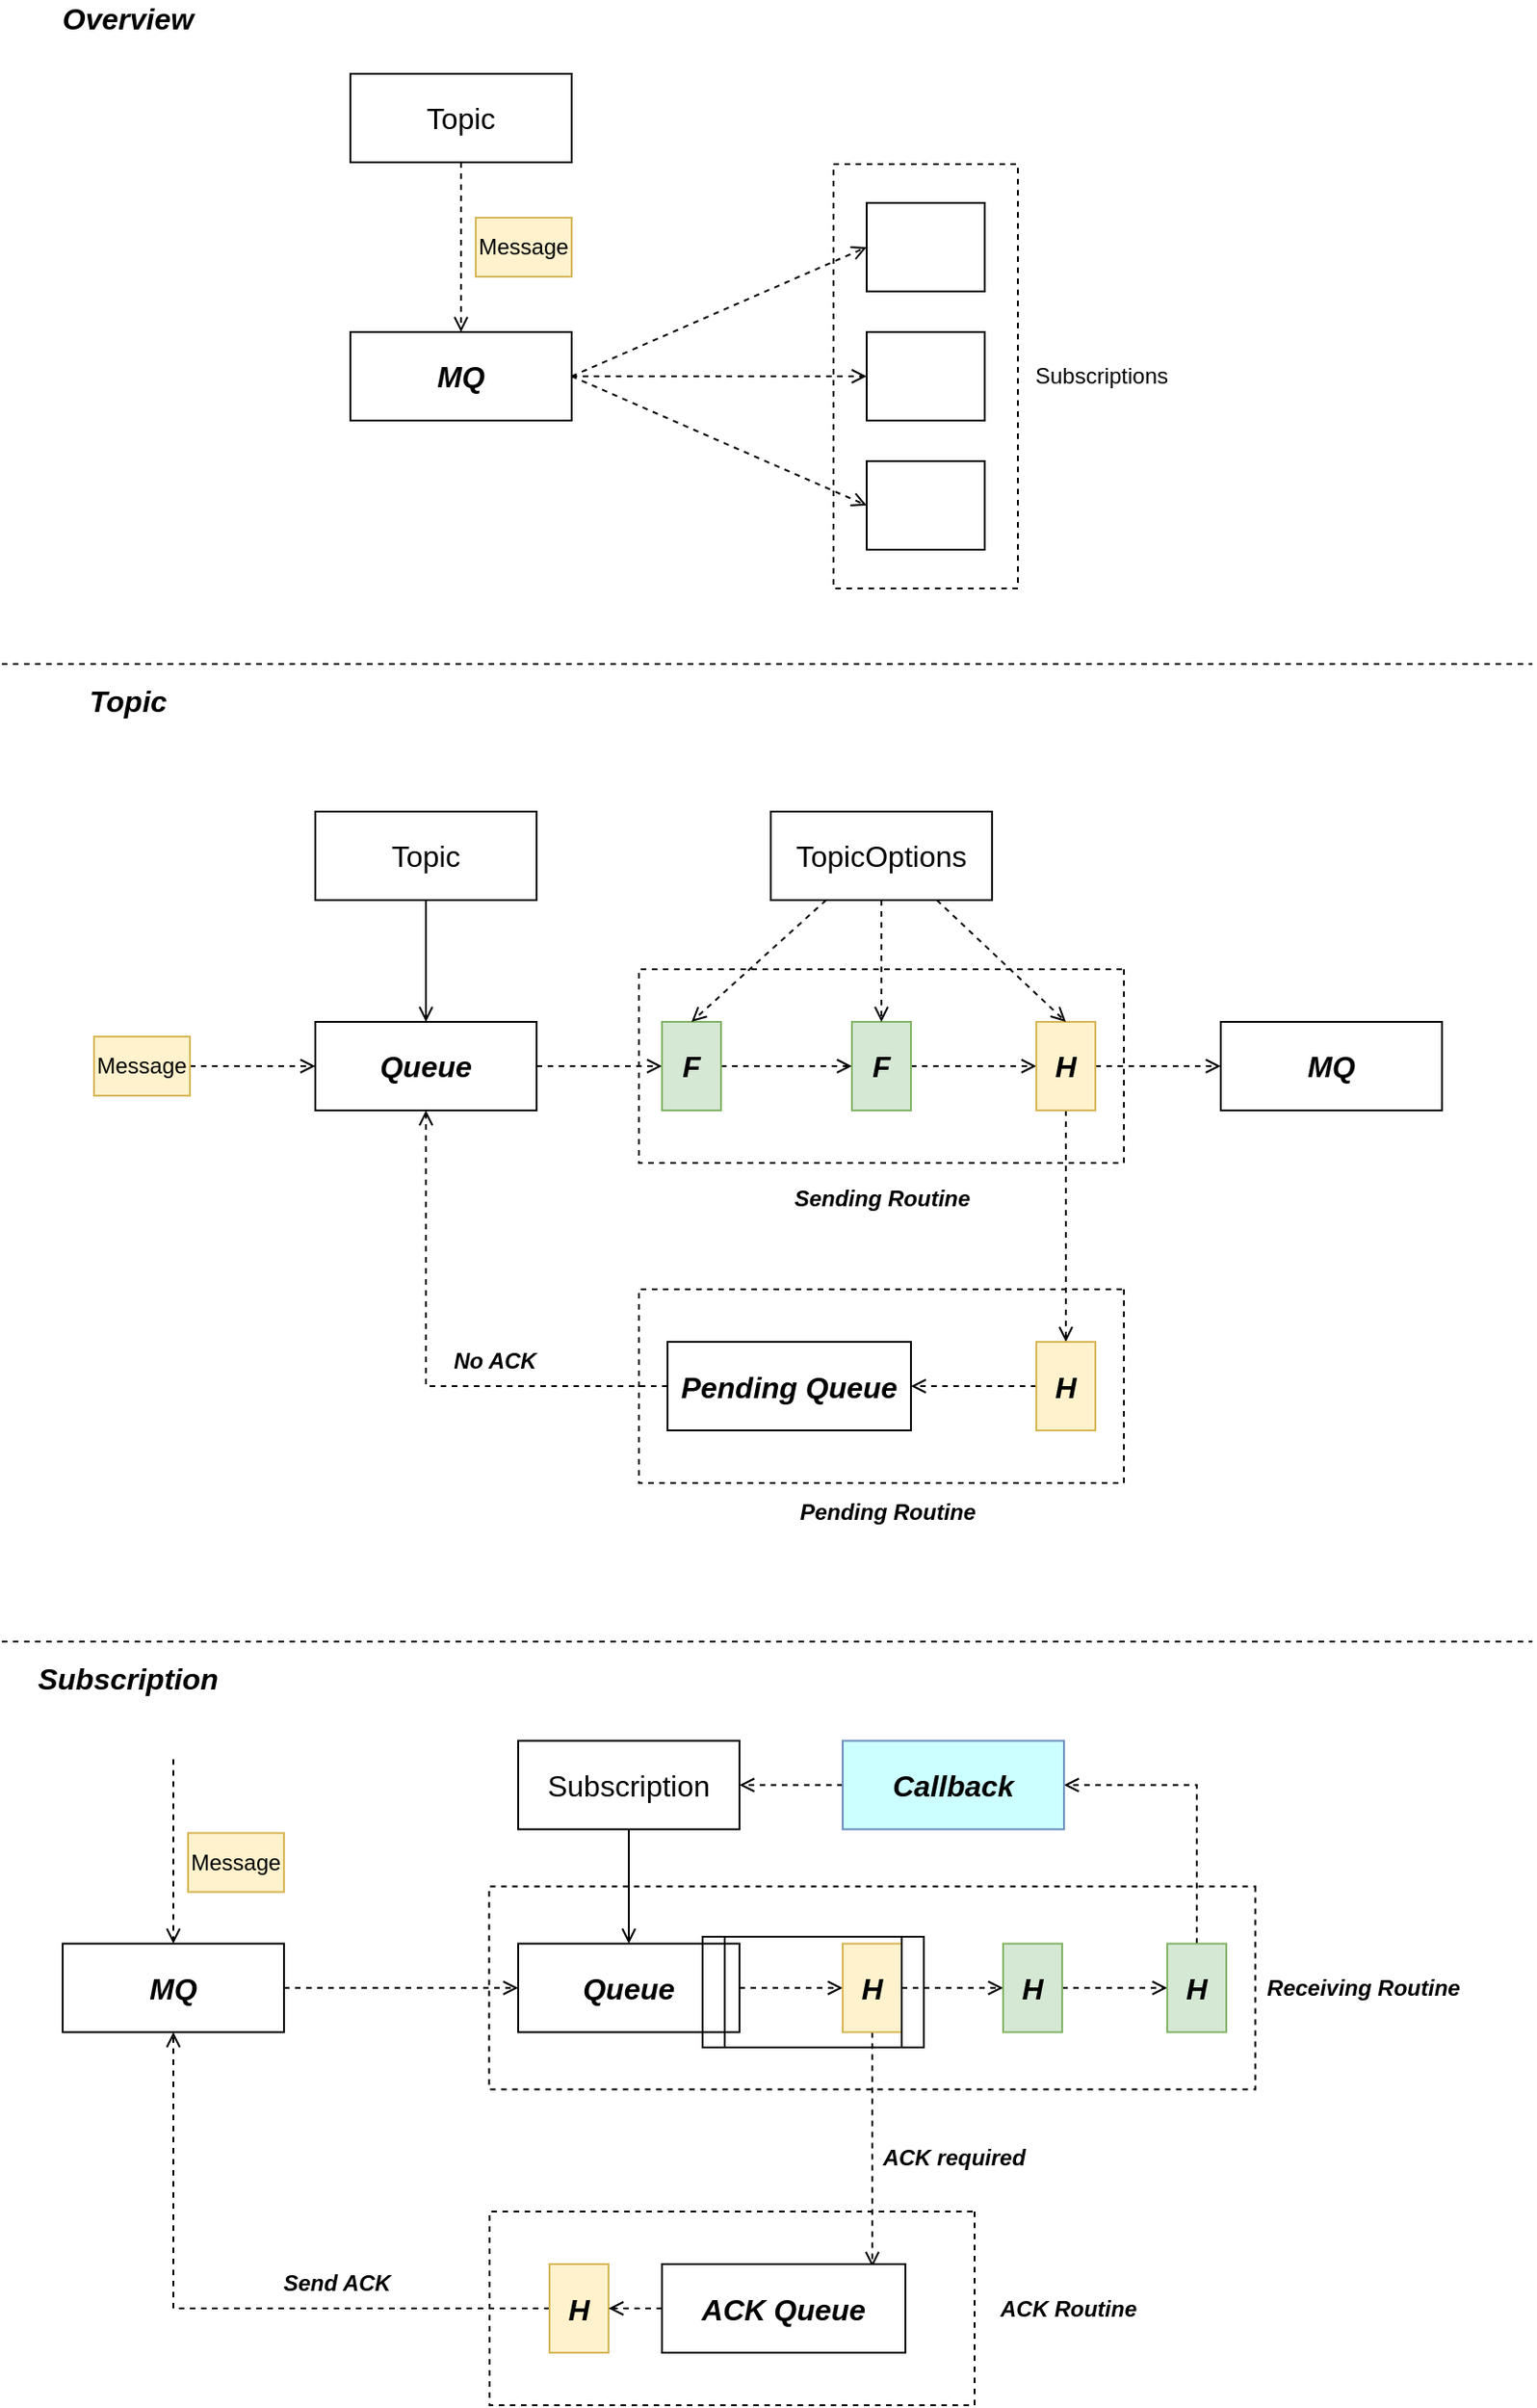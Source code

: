 <mxfile version="12.9.3" type="device" pages="3"><diagram id="vzOK5RZTDaL5Av9g6W2D" name="design"><mxGraphModel dx="946" dy="725" grid="1" gridSize="10" guides="1" tooltips="1" connect="1" arrows="1" fold="1" page="1" pageScale="1" pageWidth="850" pageHeight="1100" math="0" shadow="0"><root><mxCell id="-Jtl8dTLqgM0v_KrY7cl-0"/><mxCell id="-Jtl8dTLqgM0v_KrY7cl-1" parent="-Jtl8dTLqgM0v_KrY7cl-0"/><mxCell id="YNN_TFb6kky2laU3htBg-20" value="" style="rounded=0;whiteSpace=wrap;html=1;dashed=1;fillColor=none;fontSize=12;rotation=90;" vertex="1" parent="-Jtl8dTLqgM0v_KrY7cl-1"><mxGeometry x="434.5" y="466.5" width="105" height="263" as="geometry"/></mxCell><mxCell id="YNN_TFb6kky2laU3htBg-43" value="" style="rounded=0;whiteSpace=wrap;html=1;dashed=1;fillColor=none;fontSize=12;rotation=90;" vertex="1" parent="-Jtl8dTLqgM0v_KrY7cl-1"><mxGeometry x="427" y="890" width="110" height="415.5" as="geometry"/></mxCell><mxCell id="YNN_TFb6kky2laU3htBg-4" value="" style="rounded=0;whiteSpace=wrap;html=1;dashed=1;fillColor=none;fontSize=12;" vertex="1" parent="-Jtl8dTLqgM0v_KrY7cl-1"><mxGeometry x="461" y="109" width="100" height="230" as="geometry"/></mxCell><mxCell id="DspUapuD1HOhT5D-F-v8-2" style="edgeStyle=orthogonalEdgeStyle;rounded=0;orthogonalLoop=1;jettySize=auto;html=1;exitX=0.5;exitY=1;exitDx=0;exitDy=0;entryX=0.5;entryY=0;entryDx=0;entryDy=0;dashed=1;startArrow=none;startFill=0;endArrow=open;endFill=0;fontSize=12;" edge="1" parent="-Jtl8dTLqgM0v_KrY7cl-1" source="DspUapuD1HOhT5D-F-v8-0" target="DspUapuD1HOhT5D-F-v8-1"><mxGeometry relative="1" as="geometry"/></mxCell><mxCell id="DspUapuD1HOhT5D-F-v8-0" value="Topic" style="rounded=0;whiteSpace=wrap;html=1;fontSize=16;" vertex="1" parent="-Jtl8dTLqgM0v_KrY7cl-1"><mxGeometry x="199" y="60" width="120" height="48" as="geometry"/></mxCell><mxCell id="YNN_TFb6kky2laU3htBg-1" style="rounded=0;orthogonalLoop=1;jettySize=auto;html=1;exitX=1;exitY=0.5;exitDx=0;exitDy=0;entryX=0;entryY=0.5;entryDx=0;entryDy=0;dashed=1;startArrow=none;startFill=0;endArrow=open;endFill=0;fontSize=12;" edge="1" parent="-Jtl8dTLqgM0v_KrY7cl-1" source="DspUapuD1HOhT5D-F-v8-1" target="DspUapuD1HOhT5D-F-v8-6"><mxGeometry relative="1" as="geometry"/></mxCell><mxCell id="YNN_TFb6kky2laU3htBg-2" style="edgeStyle=none;rounded=0;orthogonalLoop=1;jettySize=auto;html=1;exitX=1;exitY=0.5;exitDx=0;exitDy=0;entryX=0;entryY=0.5;entryDx=0;entryDy=0;dashed=1;startArrow=none;startFill=0;endArrow=open;endFill=0;fontSize=12;" edge="1" parent="-Jtl8dTLqgM0v_KrY7cl-1" source="DspUapuD1HOhT5D-F-v8-1" target="DspUapuD1HOhT5D-F-v8-3"><mxGeometry relative="1" as="geometry"/></mxCell><mxCell id="YNN_TFb6kky2laU3htBg-3" style="edgeStyle=none;rounded=0;orthogonalLoop=1;jettySize=auto;html=1;exitX=1;exitY=0.5;exitDx=0;exitDy=0;entryX=0;entryY=0.5;entryDx=0;entryDy=0;dashed=1;startArrow=none;startFill=0;endArrow=open;endFill=0;fontSize=12;" edge="1" parent="-Jtl8dTLqgM0v_KrY7cl-1" source="DspUapuD1HOhT5D-F-v8-1" target="DspUapuD1HOhT5D-F-v8-5"><mxGeometry relative="1" as="geometry"/></mxCell><mxCell id="DspUapuD1HOhT5D-F-v8-1" value="MQ" style="rounded=0;whiteSpace=wrap;html=1;fontSize=16;fontStyle=3" vertex="1" parent="-Jtl8dTLqgM0v_KrY7cl-1"><mxGeometry x="199" y="200" width="120" height="48" as="geometry"/></mxCell><mxCell id="DspUapuD1HOhT5D-F-v8-3" value="" style="rounded=0;whiteSpace=wrap;html=1;fontSize=16;" vertex="1" parent="-Jtl8dTLqgM0v_KrY7cl-1"><mxGeometry x="479" y="200" width="64" height="48" as="geometry"/></mxCell><mxCell id="DspUapuD1HOhT5D-F-v8-5" value="" style="rounded=0;whiteSpace=wrap;html=1;fontSize=16;" vertex="1" parent="-Jtl8dTLqgM0v_KrY7cl-1"><mxGeometry x="479" y="270" width="64" height="48" as="geometry"/></mxCell><mxCell id="DspUapuD1HOhT5D-F-v8-6" value="" style="rounded=0;whiteSpace=wrap;html=1;fontSize=16;" vertex="1" parent="-Jtl8dTLqgM0v_KrY7cl-1"><mxGeometry x="479" y="130" width="64" height="48" as="geometry"/></mxCell><mxCell id="YNN_TFb6kky2laU3htBg-0" value="Message" style="rounded=0;whiteSpace=wrap;html=1;fontSize=12;fillColor=#fff2cc;strokeColor=#d6b656;" vertex="1" parent="-Jtl8dTLqgM0v_KrY7cl-1"><mxGeometry x="267" y="138" width="52" height="32" as="geometry"/></mxCell><mxCell id="YNN_TFb6kky2laU3htBg-5" value="Subscriptions" style="text;html=1;align=center;verticalAlign=middle;resizable=0;points=[];autosize=1;fontSize=12;" vertex="1" parent="-Jtl8dTLqgM0v_KrY7cl-1"><mxGeometry x="561" y="214" width="90" height="20" as="geometry"/></mxCell><mxCell id="YNN_TFb6kky2laU3htBg-6" value="" style="endArrow=none;dashed=1;html=1;fontSize=12;" edge="1" parent="-Jtl8dTLqgM0v_KrY7cl-1"><mxGeometry width="50" height="50" relative="1" as="geometry"><mxPoint x="10" y="380" as="sourcePoint"/><mxPoint x="840" y="380" as="targetPoint"/></mxGeometry></mxCell><mxCell id="YNN_TFb6kky2laU3htBg-10" style="edgeStyle=none;rounded=0;orthogonalLoop=1;jettySize=auto;html=1;exitX=1;exitY=0.5;exitDx=0;exitDy=0;entryX=0;entryY=0.5;entryDx=0;entryDy=0;dashed=1;startArrow=none;startFill=0;endArrow=open;endFill=0;fontSize=12;" edge="1" parent="-Jtl8dTLqgM0v_KrY7cl-1" source="YNN_TFb6kky2laU3htBg-7" target="YNN_TFb6kky2laU3htBg-9"><mxGeometry relative="1" as="geometry"/></mxCell><mxCell id="YNN_TFb6kky2laU3htBg-7" value="Queue" style="rounded=0;whiteSpace=wrap;html=1;fontSize=16;fontStyle=3" vertex="1" parent="-Jtl8dTLqgM0v_KrY7cl-1"><mxGeometry x="180" y="574" width="120" height="48" as="geometry"/></mxCell><mxCell id="YNN_TFb6kky2laU3htBg-8" value="MQ" style="rounded=0;whiteSpace=wrap;html=1;fontSize=16;fontStyle=3" vertex="1" parent="-Jtl8dTLqgM0v_KrY7cl-1"><mxGeometry x="671" y="574" width="120" height="48" as="geometry"/></mxCell><mxCell id="YNN_TFb6kky2laU3htBg-12" style="edgeStyle=none;rounded=0;orthogonalLoop=1;jettySize=auto;html=1;exitX=1;exitY=0.5;exitDx=0;exitDy=0;entryX=0;entryY=0.5;entryDx=0;entryDy=0;dashed=1;startArrow=none;startFill=0;endArrow=open;endFill=0;fontSize=12;" edge="1" parent="-Jtl8dTLqgM0v_KrY7cl-1" source="YNN_TFb6kky2laU3htBg-9" target="YNN_TFb6kky2laU3htBg-11"><mxGeometry relative="1" as="geometry"/></mxCell><mxCell id="YNN_TFb6kky2laU3htBg-9" value="F" style="rounded=0;whiteSpace=wrap;html=1;fontSize=16;fillColor=#d5e8d4;strokeColor=#82b366;fontStyle=3" vertex="1" parent="-Jtl8dTLqgM0v_KrY7cl-1"><mxGeometry x="368" y="574" width="32" height="48" as="geometry"/></mxCell><mxCell id="YNN_TFb6kky2laU3htBg-16" style="edgeStyle=none;rounded=0;orthogonalLoop=1;jettySize=auto;html=1;exitX=1;exitY=0.5;exitDx=0;exitDy=0;entryX=0;entryY=0.5;entryDx=0;entryDy=0;dashed=1;startArrow=none;startFill=0;endArrow=open;endFill=0;fontSize=12;" edge="1" parent="-Jtl8dTLqgM0v_KrY7cl-1" source="YNN_TFb6kky2laU3htBg-11" target="YNN_TFb6kky2laU3htBg-13"><mxGeometry relative="1" as="geometry"/></mxCell><mxCell id="YNN_TFb6kky2laU3htBg-11" value="F" style="rounded=0;whiteSpace=wrap;html=1;fontSize=16;fillColor=#d5e8d4;strokeColor=#82b366;fontStyle=3" vertex="1" parent="-Jtl8dTLqgM0v_KrY7cl-1"><mxGeometry x="471" y="574" width="32" height="48" as="geometry"/></mxCell><mxCell id="YNN_TFb6kky2laU3htBg-17" style="edgeStyle=none;rounded=0;orthogonalLoop=1;jettySize=auto;html=1;exitX=1;exitY=0.5;exitDx=0;exitDy=0;entryX=0;entryY=0.5;entryDx=0;entryDy=0;dashed=1;startArrow=none;startFill=0;endArrow=open;endFill=0;fontSize=12;" edge="1" parent="-Jtl8dTLqgM0v_KrY7cl-1" source="YNN_TFb6kky2laU3htBg-13" target="YNN_TFb6kky2laU3htBg-8"><mxGeometry relative="1" as="geometry"/></mxCell><mxCell id="YNN_TFb6kky2laU3htBg-54" style="edgeStyle=orthogonalEdgeStyle;rounded=0;orthogonalLoop=1;jettySize=auto;html=1;exitX=0.5;exitY=1;exitDx=0;exitDy=0;entryX=0.5;entryY=0;entryDx=0;entryDy=0;dashed=1;startArrow=none;startFill=0;endArrow=open;endFill=0;fontSize=16;" edge="1" parent="-Jtl8dTLqgM0v_KrY7cl-1" source="YNN_TFb6kky2laU3htBg-13" target="YNN_TFb6kky2laU3htBg-55"><mxGeometry relative="1" as="geometry"/></mxCell><mxCell id="YNN_TFb6kky2laU3htBg-13" value="H" style="rounded=0;whiteSpace=wrap;html=1;fontSize=16;fillColor=#fff2cc;strokeColor=#d6b656;fontStyle=3" vertex="1" parent="-Jtl8dTLqgM0v_KrY7cl-1"><mxGeometry x="571" y="574" width="32" height="48" as="geometry"/></mxCell><mxCell id="YNN_TFb6kky2laU3htBg-15" style="edgeStyle=none;rounded=0;orthogonalLoop=1;jettySize=auto;html=1;exitX=1;exitY=0.5;exitDx=0;exitDy=0;dashed=1;startArrow=none;startFill=0;endArrow=open;endFill=0;fontSize=12;entryX=0;entryY=0.5;entryDx=0;entryDy=0;" edge="1" parent="-Jtl8dTLqgM0v_KrY7cl-1" source="YNN_TFb6kky2laU3htBg-14" target="YNN_TFb6kky2laU3htBg-7"><mxGeometry relative="1" as="geometry"><mxPoint x="434" y="588" as="targetPoint"/></mxGeometry></mxCell><mxCell id="YNN_TFb6kky2laU3htBg-14" value="Message" style="rounded=0;whiteSpace=wrap;html=1;fontSize=12;fillColor=#fff2cc;strokeColor=#d6b656;" vertex="1" parent="-Jtl8dTLqgM0v_KrY7cl-1"><mxGeometry x="60" y="582" width="52" height="32" as="geometry"/></mxCell><mxCell id="YNN_TFb6kky2laU3htBg-19" style="edgeStyle=none;rounded=0;orthogonalLoop=1;jettySize=auto;html=1;exitX=0.5;exitY=1;exitDx=0;exitDy=0;entryX=0.5;entryY=0;entryDx=0;entryDy=0;startArrow=none;startFill=0;endArrow=open;endFill=0;fontSize=12;" edge="1" parent="-Jtl8dTLqgM0v_KrY7cl-1" source="YNN_TFb6kky2laU3htBg-18" target="YNN_TFb6kky2laU3htBg-7"><mxGeometry relative="1" as="geometry"/></mxCell><mxCell id="YNN_TFb6kky2laU3htBg-18" value="Topic" style="rounded=0;whiteSpace=wrap;html=1;fontSize=16;" vertex="1" parent="-Jtl8dTLqgM0v_KrY7cl-1"><mxGeometry x="180" y="460" width="120" height="48" as="geometry"/></mxCell><mxCell id="YNN_TFb6kky2laU3htBg-21" value="Sending Routine" style="text;html=1;align=center;verticalAlign=middle;resizable=0;points=[];autosize=1;fontSize=12;fillColor=none;strokeColor=none;fontStyle=3" vertex="1" parent="-Jtl8dTLqgM0v_KrY7cl-1"><mxGeometry x="432" y="660" width="110" height="20" as="geometry"/></mxCell><mxCell id="YNN_TFb6kky2laU3htBg-23" style="edgeStyle=none;rounded=0;orthogonalLoop=1;jettySize=auto;html=1;exitX=0.5;exitY=1;exitDx=0;exitDy=0;entryX=0.5;entryY=0;entryDx=0;entryDy=0;startArrow=none;startFill=0;endArrow=open;endFill=0;fontSize=12;dashed=1;" edge="1" parent="-Jtl8dTLqgM0v_KrY7cl-1" source="YNN_TFb6kky2laU3htBg-22" target="YNN_TFb6kky2laU3htBg-11"><mxGeometry relative="1" as="geometry"/></mxCell><mxCell id="YNN_TFb6kky2laU3htBg-24" style="edgeStyle=none;rounded=0;orthogonalLoop=1;jettySize=auto;html=1;exitX=0.25;exitY=1;exitDx=0;exitDy=0;entryX=0.5;entryY=0;entryDx=0;entryDy=0;dashed=1;startArrow=none;startFill=0;endArrow=open;endFill=0;fontSize=12;" edge="1" parent="-Jtl8dTLqgM0v_KrY7cl-1" source="YNN_TFb6kky2laU3htBg-22" target="YNN_TFb6kky2laU3htBg-9"><mxGeometry relative="1" as="geometry"/></mxCell><mxCell id="YNN_TFb6kky2laU3htBg-25" style="edgeStyle=none;rounded=0;orthogonalLoop=1;jettySize=auto;html=1;exitX=0.75;exitY=1;exitDx=0;exitDy=0;entryX=0.5;entryY=0;entryDx=0;entryDy=0;dashed=1;startArrow=none;startFill=0;endArrow=open;endFill=0;fontSize=12;" edge="1" parent="-Jtl8dTLqgM0v_KrY7cl-1" source="YNN_TFb6kky2laU3htBg-22" target="YNN_TFb6kky2laU3htBg-13"><mxGeometry relative="1" as="geometry"/></mxCell><mxCell id="YNN_TFb6kky2laU3htBg-22" value="TopicOptions" style="rounded=0;whiteSpace=wrap;html=1;fontSize=16;" vertex="1" parent="-Jtl8dTLqgM0v_KrY7cl-1"><mxGeometry x="427" y="460" width="120" height="48" as="geometry"/></mxCell><mxCell id="YNN_TFb6kky2laU3htBg-30" style="edgeStyle=none;rounded=0;orthogonalLoop=1;jettySize=auto;html=1;dashed=1;startArrow=none;startFill=0;endArrow=open;endFill=0;fontSize=12;entryX=0.5;entryY=0;entryDx=0;entryDy=0;" edge="1" parent="-Jtl8dTLqgM0v_KrY7cl-1" target="YNN_TFb6kky2laU3htBg-26"><mxGeometry relative="1" as="geometry"><mxPoint x="113" y="953.75" as="targetPoint"/><mxPoint x="103" y="973.75" as="sourcePoint"/></mxGeometry></mxCell><mxCell id="YNN_TFb6kky2laU3htBg-31" style="edgeStyle=none;rounded=0;orthogonalLoop=1;jettySize=auto;html=1;exitX=1;exitY=0.5;exitDx=0;exitDy=0;dashed=1;startArrow=none;startFill=0;endArrow=open;endFill=0;fontSize=12;entryX=0;entryY=0.5;entryDx=0;entryDy=0;" edge="1" parent="-Jtl8dTLqgM0v_KrY7cl-1" source="YNN_TFb6kky2laU3htBg-26" target="YNN_TFb6kky2laU3htBg-32"><mxGeometry relative="1" as="geometry"><mxPoint x="213" y="1097.75" as="targetPoint"/></mxGeometry></mxCell><mxCell id="YNN_TFb6kky2laU3htBg-26" value="MQ" style="rounded=0;whiteSpace=wrap;html=1;fontSize=16;fontStyle=3" vertex="1" parent="-Jtl8dTLqgM0v_KrY7cl-1"><mxGeometry x="43" y="1073.75" width="120" height="48" as="geometry"/></mxCell><mxCell id="YNN_TFb6kky2laU3htBg-27" value="" style="endArrow=none;dashed=1;html=1;fontSize=12;" edge="1" parent="-Jtl8dTLqgM0v_KrY7cl-1"><mxGeometry width="50" height="50" relative="1" as="geometry"><mxPoint x="10" y="910" as="sourcePoint"/><mxPoint x="840" y="910" as="targetPoint"/></mxGeometry></mxCell><mxCell id="YNN_TFb6kky2laU3htBg-33" style="edgeStyle=none;rounded=0;orthogonalLoop=1;jettySize=auto;html=1;exitX=0.5;exitY=1;exitDx=0;exitDy=0;entryX=0.5;entryY=0;entryDx=0;entryDy=0;startArrow=none;startFill=0;endArrow=open;endFill=0;fontSize=12;" edge="1" parent="-Jtl8dTLqgM0v_KrY7cl-1" source="YNN_TFb6kky2laU3htBg-28" target="YNN_TFb6kky2laU3htBg-32"><mxGeometry relative="1" as="geometry"/></mxCell><mxCell id="YNN_TFb6kky2laU3htBg-28" value="Subscription" style="rounded=0;whiteSpace=wrap;html=1;fontSize=16;" vertex="1" parent="-Jtl8dTLqgM0v_KrY7cl-1"><mxGeometry x="290" y="963.75" width="120" height="48" as="geometry"/></mxCell><mxCell id="YNN_TFb6kky2laU3htBg-29" value="Message" style="rounded=0;whiteSpace=wrap;html=1;fontSize=12;fillColor=#fff2cc;strokeColor=#d6b656;" vertex="1" parent="-Jtl8dTLqgM0v_KrY7cl-1"><mxGeometry x="111" y="1013.75" width="52" height="32" as="geometry"/></mxCell><mxCell id="YNN_TFb6kky2laU3htBg-36" style="edgeStyle=none;rounded=0;orthogonalLoop=1;jettySize=auto;html=1;exitX=1;exitY=0.5;exitDx=0;exitDy=0;entryX=0;entryY=0.5;entryDx=0;entryDy=0;startArrow=none;startFill=0;endArrow=open;endFill=0;fontSize=12;dashed=1;" edge="1" parent="-Jtl8dTLqgM0v_KrY7cl-1" source="YNN_TFb6kky2laU3htBg-32" target="YNN_TFb6kky2laU3htBg-34"><mxGeometry relative="1" as="geometry"/></mxCell><mxCell id="YNN_TFb6kky2laU3htBg-32" value="Queue" style="rounded=0;whiteSpace=wrap;html=1;fontSize=16;fontStyle=3" vertex="1" parent="-Jtl8dTLqgM0v_KrY7cl-1"><mxGeometry x="290" y="1073.75" width="120" height="48" as="geometry"/></mxCell><mxCell id="YNN_TFb6kky2laU3htBg-37" style="edgeStyle=none;rounded=0;orthogonalLoop=1;jettySize=auto;html=1;exitX=1;exitY=0.5;exitDx=0;exitDy=0;entryX=0;entryY=0.5;entryDx=0;entryDy=0;dashed=1;startArrow=none;startFill=0;endArrow=open;endFill=0;fontSize=12;" edge="1" parent="-Jtl8dTLqgM0v_KrY7cl-1" source="YNN_TFb6kky2laU3htBg-34" target="YNN_TFb6kky2laU3htBg-35"><mxGeometry relative="1" as="geometry"/></mxCell><mxCell id="YNN_TFb6kky2laU3htBg-47" style="edgeStyle=orthogonalEdgeStyle;rounded=0;orthogonalLoop=1;jettySize=auto;html=1;exitX=0.5;exitY=1;exitDx=0;exitDy=0;entryX=0.864;entryY=0.031;entryDx=0;entryDy=0;dashed=1;startArrow=none;startFill=0;endArrow=open;endFill=0;fontSize=12;entryPerimeter=0;" edge="1" parent="-Jtl8dTLqgM0v_KrY7cl-1" source="YNN_TFb6kky2laU3htBg-34" target="YNN_TFb6kky2laU3htBg-62"><mxGeometry relative="1" as="geometry"/></mxCell><mxCell id="YNN_TFb6kky2laU3htBg-34" value="H" style="rounded=0;whiteSpace=wrap;html=1;fontSize=16;fillColor=#fff2cc;strokeColor=#d6b656;fontStyle=3" vertex="1" parent="-Jtl8dTLqgM0v_KrY7cl-1"><mxGeometry x="466" y="1073.75" width="32" height="48" as="geometry"/></mxCell><mxCell id="YNN_TFb6kky2laU3htBg-39" style="edgeStyle=none;rounded=0;orthogonalLoop=1;jettySize=auto;html=1;exitX=1;exitY=0.5;exitDx=0;exitDy=0;dashed=1;startArrow=none;startFill=0;endArrow=open;endFill=0;fontSize=12;" edge="1" parent="-Jtl8dTLqgM0v_KrY7cl-1" source="YNN_TFb6kky2laU3htBg-35" target="YNN_TFb6kky2laU3htBg-38"><mxGeometry relative="1" as="geometry"/></mxCell><mxCell id="YNN_TFb6kky2laU3htBg-35" value="H" style="rounded=0;whiteSpace=wrap;html=1;fontSize=16;fillColor=#d5e8d4;strokeColor=#82b366;fontStyle=3" vertex="1" parent="-Jtl8dTLqgM0v_KrY7cl-1"><mxGeometry x="553" y="1073.75" width="32" height="48" as="geometry"/></mxCell><mxCell id="YNN_TFb6kky2laU3htBg-42" style="edgeStyle=orthogonalEdgeStyle;rounded=0;orthogonalLoop=1;jettySize=auto;html=1;exitX=0.5;exitY=0;exitDx=0;exitDy=0;entryX=1;entryY=0.5;entryDx=0;entryDy=0;dashed=1;startArrow=none;startFill=0;endArrow=open;endFill=0;fontSize=12;" edge="1" parent="-Jtl8dTLqgM0v_KrY7cl-1" source="YNN_TFb6kky2laU3htBg-38" target="YNN_TFb6kky2laU3htBg-40"><mxGeometry relative="1" as="geometry"/></mxCell><mxCell id="YNN_TFb6kky2laU3htBg-38" value="H" style="rounded=0;whiteSpace=wrap;html=1;fontSize=16;fillColor=#d5e8d4;strokeColor=#82b366;fontStyle=3" vertex="1" parent="-Jtl8dTLqgM0v_KrY7cl-1"><mxGeometry x="642" y="1073.75" width="32" height="48" as="geometry"/></mxCell><mxCell id="YNN_TFb6kky2laU3htBg-41" style="edgeStyle=none;rounded=0;orthogonalLoop=1;jettySize=auto;html=1;exitX=0;exitY=0.5;exitDx=0;exitDy=0;entryX=1;entryY=0.5;entryDx=0;entryDy=0;dashed=1;startArrow=none;startFill=0;endArrow=open;endFill=0;fontSize=12;" edge="1" parent="-Jtl8dTLqgM0v_KrY7cl-1" source="YNN_TFb6kky2laU3htBg-40" target="YNN_TFb6kky2laU3htBg-28"><mxGeometry relative="1" as="geometry"/></mxCell><mxCell id="YNN_TFb6kky2laU3htBg-40" value="Callback" style="rounded=0;whiteSpace=wrap;html=1;fontSize=16;fillColor=#CCFFFF;strokeColor=#6c8ebf;fontStyle=3" vertex="1" parent="-Jtl8dTLqgM0v_KrY7cl-1"><mxGeometry x="466" y="963.75" width="120" height="48" as="geometry"/></mxCell><mxCell id="YNN_TFb6kky2laU3htBg-44" value="Receiving Routine" style="text;html=1;align=center;verticalAlign=middle;resizable=0;points=[];autosize=1;fontSize=12;fontStyle=3" vertex="1" parent="-Jtl8dTLqgM0v_KrY7cl-1"><mxGeometry x="688" y="1087.75" width="120" height="20" as="geometry"/></mxCell><mxCell id="YNN_TFb6kky2laU3htBg-48" value="Send ACK&amp;nbsp;" style="text;html=1;align=center;verticalAlign=middle;resizable=0;points=[];autosize=1;fontSize=12;fontStyle=3" vertex="1" parent="-Jtl8dTLqgM0v_KrY7cl-1"><mxGeometry x="153" y="1247.5" width="80" height="20" as="geometry"/></mxCell><mxCell id="YNN_TFb6kky2laU3htBg-49" value="Overview" style="text;html=1;align=center;verticalAlign=middle;resizable=0;points=[];autosize=1;fontSize=16;fontStyle=3" vertex="1" parent="-Jtl8dTLqgM0v_KrY7cl-1"><mxGeometry x="33" y="20" width="90" height="20" as="geometry"/></mxCell><mxCell id="YNN_TFb6kky2laU3htBg-50" value="Topic" style="text;html=1;align=center;verticalAlign=middle;resizable=0;points=[];autosize=1;fontSize=16;fontStyle=3" vertex="1" parent="-Jtl8dTLqgM0v_KrY7cl-1"><mxGeometry x="48" y="390" width="60" height="20" as="geometry"/></mxCell><mxCell id="YNN_TFb6kky2laU3htBg-51" value="Subscription" style="text;html=1;align=center;verticalAlign=middle;resizable=0;points=[];autosize=1;fontSize=16;fontStyle=3" vertex="1" parent="-Jtl8dTLqgM0v_KrY7cl-1"><mxGeometry x="23" y="919.5" width="110" height="20" as="geometry"/></mxCell><mxCell id="YNN_TFb6kky2laU3htBg-52" value="" style="rounded=0;whiteSpace=wrap;html=1;dashed=1;fillColor=none;fontSize=12;rotation=90;" vertex="1" parent="-Jtl8dTLqgM0v_KrY7cl-1"><mxGeometry x="434.5" y="640" width="105" height="263" as="geometry"/></mxCell><mxCell id="YNN_TFb6kky2laU3htBg-59" style="edgeStyle=orthogonalEdgeStyle;rounded=0;orthogonalLoop=1;jettySize=auto;html=1;exitX=0;exitY=0.5;exitDx=0;exitDy=0;entryX=0.5;entryY=1;entryDx=0;entryDy=0;dashed=1;startArrow=none;startFill=0;endArrow=open;endFill=0;fontSize=16;" edge="1" parent="-Jtl8dTLqgM0v_KrY7cl-1" source="YNN_TFb6kky2laU3htBg-53" target="YNN_TFb6kky2laU3htBg-7"><mxGeometry relative="1" as="geometry"/></mxCell><mxCell id="YNN_TFb6kky2laU3htBg-53" value="Pending Queue" style="rounded=0;whiteSpace=wrap;html=1;fontSize=16;fontStyle=3" vertex="1" parent="-Jtl8dTLqgM0v_KrY7cl-1"><mxGeometry x="371" y="747.5" width="132" height="48" as="geometry"/></mxCell><mxCell id="YNN_TFb6kky2laU3htBg-58" style="edgeStyle=orthogonalEdgeStyle;rounded=0;orthogonalLoop=1;jettySize=auto;html=1;exitX=0;exitY=0.5;exitDx=0;exitDy=0;entryX=1;entryY=0.5;entryDx=0;entryDy=0;dashed=1;startArrow=none;startFill=0;endArrow=open;endFill=0;fontSize=16;" edge="1" parent="-Jtl8dTLqgM0v_KrY7cl-1" source="YNN_TFb6kky2laU3htBg-55" target="YNN_TFb6kky2laU3htBg-53"><mxGeometry relative="1" as="geometry"/></mxCell><mxCell id="YNN_TFb6kky2laU3htBg-55" value="H" style="rounded=0;whiteSpace=wrap;html=1;fontSize=16;fillColor=#fff2cc;strokeColor=#d6b656;fontStyle=3" vertex="1" parent="-Jtl8dTLqgM0v_KrY7cl-1"><mxGeometry x="571" y="747.5" width="32" height="48" as="geometry"/></mxCell><mxCell id="YNN_TFb6kky2laU3htBg-56" value="Pending Routine" style="text;html=1;align=center;verticalAlign=middle;resizable=0;points=[];autosize=1;fontSize=12;fillColor=none;strokeColor=none;fontStyle=3" vertex="1" parent="-Jtl8dTLqgM0v_KrY7cl-1"><mxGeometry x="434.5" y="830" width="110" height="20" as="geometry"/></mxCell><mxCell id="YNN_TFb6kky2laU3htBg-60" value="No ACK" style="text;html=1;align=center;verticalAlign=middle;resizable=0;points=[];autosize=1;fontSize=12;fontStyle=3" vertex="1" parent="-Jtl8dTLqgM0v_KrY7cl-1"><mxGeometry x="247" y="747.5" width="60" height="20" as="geometry"/></mxCell><mxCell id="YNN_TFb6kky2laU3htBg-61" value="" style="rounded=0;whiteSpace=wrap;html=1;dashed=1;fillColor=none;fontSize=12;rotation=90;" vertex="1" parent="-Jtl8dTLqgM0v_KrY7cl-1"><mxGeometry x="353.5" y="1140" width="105" height="263" as="geometry"/></mxCell><mxCell id="YNN_TFb6kky2laU3htBg-66" style="edgeStyle=orthogonalEdgeStyle;rounded=0;orthogonalLoop=1;jettySize=auto;html=1;exitX=0;exitY=0.5;exitDx=0;exitDy=0;entryX=0.5;entryY=1;entryDx=0;entryDy=0;dashed=1;startArrow=none;startFill=0;endArrow=open;endFill=0;fontSize=12;" edge="1" parent="-Jtl8dTLqgM0v_KrY7cl-1" source="YNN_TFb6kky2laU3htBg-64" target="YNN_TFb6kky2laU3htBg-26"><mxGeometry relative="1" as="geometry"/></mxCell><mxCell id="YNN_TFb6kky2laU3htBg-62" value="ACK Queue" style="rounded=0;whiteSpace=wrap;html=1;fontSize=16;fontStyle=3" vertex="1" parent="-Jtl8dTLqgM0v_KrY7cl-1"><mxGeometry x="368" y="1247.5" width="132" height="48" as="geometry"/></mxCell><mxCell id="YNN_TFb6kky2laU3htBg-65" value="ACK Routine" style="text;html=1;align=center;verticalAlign=middle;resizable=0;points=[];autosize=1;fontSize=12;fillColor=none;strokeColor=none;fontStyle=3" vertex="1" parent="-Jtl8dTLqgM0v_KrY7cl-1"><mxGeometry x="543" y="1261.5" width="90" height="20" as="geometry"/></mxCell><mxCell id="YNN_TFb6kky2laU3htBg-67" value="ACK required" style="text;html=1;align=center;verticalAlign=middle;resizable=0;points=[];autosize=1;fontSize=12;fontStyle=3" vertex="1" parent="-Jtl8dTLqgM0v_KrY7cl-1"><mxGeometry x="481" y="1180" width="90" height="20" as="geometry"/></mxCell><mxCell id="YNN_TFb6kky2laU3htBg-64" value="H" style="rounded=0;whiteSpace=wrap;html=1;fontSize=16;fillColor=#fff2cc;strokeColor=#d6b656;fontStyle=3" vertex="1" parent="-Jtl8dTLqgM0v_KrY7cl-1"><mxGeometry x="307" y="1247.5" width="32" height="48" as="geometry"/></mxCell><mxCell id="3XqfaRsBxmEMddE2x2B0-0" style="edgeStyle=orthogonalEdgeStyle;rounded=0;orthogonalLoop=1;jettySize=auto;html=1;exitX=0;exitY=0.5;exitDx=0;exitDy=0;entryX=1;entryY=0.5;entryDx=0;entryDy=0;dashed=1;startArrow=none;startFill=0;endArrow=open;endFill=0;fontSize=12;" edge="1" parent="-Jtl8dTLqgM0v_KrY7cl-1" source="YNN_TFb6kky2laU3htBg-62" target="YNN_TFb6kky2laU3htBg-64"><mxGeometry relative="1" as="geometry"><mxPoint x="368" y="1271.5" as="sourcePoint"/><mxPoint x="103" y="1121.75" as="targetPoint"/></mxGeometry></mxCell><mxCell id="x85iuzUzBfax8LOJpA8V-0" value="" style="shape=process;whiteSpace=wrap;html=1;backgroundOutline=1;strokeColor=#000000;fillColor=none;fontSize=12;" vertex="1" parent="-Jtl8dTLqgM0v_KrY7cl-1"><mxGeometry x="390" y="1070" width="120" height="60" as="geometry"/></mxCell></root></mxGraphModel></diagram><diagram id="rXYk-66WvhttBW63kZ7R" name="nats-conn"><mxGraphModel dx="946" dy="725" grid="1" gridSize="10" guides="1" tooltips="1" connect="1" arrows="1" fold="1" page="1" pageScale="1" pageWidth="850" pageHeight="1100" math="0" shadow="0"><root><mxCell id="4-Q0Fvfo4920y8jwk0Yf-0"/><mxCell id="4-Q0Fvfo4920y8jwk0Yf-1" parent="4-Q0Fvfo4920y8jwk0Yf-0"/><mxCell id="HXchLute9kCkcyyA-74R-22" value="" style="rounded=0;whiteSpace=wrap;html=1;dashed=1;fillColor=none;fontSize=12;" vertex="1" parent="4-Q0Fvfo4920y8jwk0Yf-1"><mxGeometry x="240.5" y="270" width="125" height="80" as="geometry"/></mxCell><mxCell id="HXchLute9kCkcyyA-74R-3" value="srvPool" style="edgeStyle=orthogonalEdgeStyle;rounded=0;orthogonalLoop=1;jettySize=auto;html=1;exitX=0;exitY=0.5;exitDx=0;exitDy=0;entryX=0;entryY=0.25;entryDx=0;entryDy=0;startArrow=none;startFill=0;endArrow=open;endFill=0;fontSize=12;" edge="1" parent="4-Q0Fvfo4920y8jwk0Yf-1" source="yp9ii2YSBtES4fxfCtQg-0" target="HXchLute9kCkcyyA-74R-0"><mxGeometry relative="1" as="geometry"/></mxCell><mxCell id="HXchLute9kCkcyyA-74R-11" value="Servers" style="edgeStyle=orthogonalEdgeStyle;rounded=0;orthogonalLoop=1;jettySize=auto;html=1;exitX=1;exitY=0.5;exitDx=0;exitDy=0;entryX=0;entryY=0.5;entryDx=0;entryDy=0;startArrow=none;startFill=0;endArrow=open;endFill=0;fontSize=12;" edge="1" parent="4-Q0Fvfo4920y8jwk0Yf-1" source="yp9ii2YSBtES4fxfCtQg-0" target="HXchLute9kCkcyyA-74R-8"><mxGeometry relative="1" as="geometry"/></mxCell><mxCell id="yp9ii2YSBtES4fxfCtQg-0" value="Conn" style="rounded=0;whiteSpace=wrap;html=1;fontSize=16;" vertex="1" parent="4-Q0Fvfo4920y8jwk0Yf-1"><mxGeometry x="255" y="156" width="120" height="48" as="geometry"/></mxCell><mxCell id="HXchLute9kCkcyyA-74R-7" style="edgeStyle=orthogonalEdgeStyle;rounded=0;orthogonalLoop=1;jettySize=auto;html=1;exitX=0;exitY=0.75;exitDx=0;exitDy=0;entryX=0;entryY=0.5;entryDx=0;entryDy=0;startArrow=none;startFill=0;endArrow=open;endFill=0;fontSize=12;dashed=1;" edge="1" parent="4-Q0Fvfo4920y8jwk0Yf-1" source="HXchLute9kCkcyyA-74R-0" target="HXchLute9kCkcyyA-74R-4"><mxGeometry relative="1" as="geometry"/></mxCell><mxCell id="HXchLute9kCkcyyA-74R-0" value="" style="rounded=0;whiteSpace=wrap;html=1;fontSize=16;fillColor=#fff2cc;strokeColor=#d6b656;" vertex="1" parent="4-Q0Fvfo4920y8jwk0Yf-1"><mxGeometry x="255" y="286" width="32" height="48" as="geometry"/></mxCell><mxCell id="HXchLute9kCkcyyA-74R-15" value="url" style="edgeStyle=orthogonalEdgeStyle;rounded=0;orthogonalLoop=1;jettySize=auto;html=1;exitX=1;exitY=0.5;exitDx=0;exitDy=0;entryX=0;entryY=0.5;entryDx=0;entryDy=0;startArrow=none;startFill=0;endArrow=open;endFill=0;fontSize=12;" edge="1" parent="4-Q0Fvfo4920y8jwk0Yf-1" source="HXchLute9kCkcyyA-74R-4" target="HXchLute9kCkcyyA-74R-13"><mxGeometry relative="1" as="geometry"/></mxCell><mxCell id="HXchLute9kCkcyyA-74R-25" value="Connect to server" style="edgeStyle=orthogonalEdgeStyle;rounded=0;orthogonalLoop=1;jettySize=auto;html=1;exitX=0.5;exitY=1;exitDx=0;exitDy=0;dashed=1;startArrow=none;startFill=0;endArrow=open;endFill=0;fontSize=12;" edge="1" parent="4-Q0Fvfo4920y8jwk0Yf-1" source="HXchLute9kCkcyyA-74R-4"><mxGeometry relative="1" as="geometry"><mxPoint x="315" y="566" as="targetPoint"/></mxGeometry></mxCell><mxCell id="HXchLute9kCkcyyA-74R-4" value="srv" style="rounded=0;whiteSpace=wrap;html=1;fontSize=16;" vertex="1" parent="4-Q0Fvfo4920y8jwk0Yf-1"><mxGeometry x="255" y="416" width="120" height="48" as="geometry"/></mxCell><mxCell id="HXchLute9kCkcyyA-74R-5" value="" style="rounded=0;whiteSpace=wrap;html=1;fontSize=16;" vertex="1" parent="4-Q0Fvfo4920y8jwk0Yf-1"><mxGeometry x="287" y="286" width="32" height="48" as="geometry"/></mxCell><mxCell id="HXchLute9kCkcyyA-74R-6" value="" style="rounded=0;whiteSpace=wrap;html=1;fontSize=16;" vertex="1" parent="4-Q0Fvfo4920y8jwk0Yf-1"><mxGeometry x="319" y="286" width="32" height="48" as="geometry"/></mxCell><mxCell id="HXchLute9kCkcyyA-74R-14" style="edgeStyle=orthogonalEdgeStyle;rounded=0;orthogonalLoop=1;jettySize=auto;html=1;exitX=0;exitY=0.75;exitDx=0;exitDy=0;entryX=0;entryY=0.25;entryDx=0;entryDy=0;dashed=1;startArrow=none;startFill=0;endArrow=open;endFill=0;fontSize=12;" edge="1" parent="4-Q0Fvfo4920y8jwk0Yf-1" source="HXchLute9kCkcyyA-74R-8" target="HXchLute9kCkcyyA-74R-13"><mxGeometry relative="1" as="geometry"/></mxCell><mxCell id="HXchLute9kCkcyyA-74R-8" value="str" style="rounded=0;whiteSpace=wrap;html=1;fontSize=16;" vertex="1" parent="4-Q0Fvfo4920y8jwk0Yf-1"><mxGeometry x="495" y="156" width="32" height="48" as="geometry"/></mxCell><mxCell id="HXchLute9kCkcyyA-74R-9" value="str" style="rounded=0;whiteSpace=wrap;html=1;fontSize=16;" vertex="1" parent="4-Q0Fvfo4920y8jwk0Yf-1"><mxGeometry x="527" y="156" width="32" height="48" as="geometry"/></mxCell><mxCell id="HXchLute9kCkcyyA-74R-10" value="str" style="rounded=0;whiteSpace=wrap;html=1;fontSize=16;" vertex="1" parent="4-Q0Fvfo4920y8jwk0Yf-1"><mxGeometry x="559" y="156" width="32" height="48" as="geometry"/></mxCell><mxCell id="HXchLute9kCkcyyA-74R-13" value="URL" style="rounded=0;whiteSpace=wrap;html=1;fontSize=16;fillColor=#dae8fc;strokeColor=#6c8ebf;" vertex="1" parent="4-Q0Fvfo4920y8jwk0Yf-1"><mxGeometry x="495" y="416" width="120" height="48" as="geometry"/></mxCell><mxCell id="HXchLute9kCkcyyA-74R-23" value="" style="edgeStyle=orthogonalEdgeStyle;rounded=0;orthogonalLoop=1;jettySize=auto;html=1;exitX=0.5;exitY=1;exitDx=0;exitDy=0;entryX=0.5;entryY=0;entryDx=0;entryDy=0;dashed=1;startArrow=none;startFill=0;endArrow=open;endFill=0;fontSize=12;" edge="1" parent="4-Q0Fvfo4920y8jwk0Yf-1" source="HXchLute9kCkcyyA-74R-21" target="HXchLute9kCkcyyA-74R-22"><mxGeometry relative="1" as="geometry"/></mxCell><mxCell id="HXchLute9kCkcyyA-74R-21" value="" style="rounded=0;whiteSpace=wrap;html=1;dashed=1;fillColor=none;fontSize=12;" vertex="1" parent="4-Q0Fvfo4920y8jwk0Yf-1"><mxGeometry x="480" y="140" width="125" height="80" as="geometry"/></mxCell></root></mxGraphModel></diagram><diagram id="gma95jlI5RfEpX2CY6Br" name="netchan"><mxGraphModel dx="946" dy="725" grid="1" gridSize="10" guides="1" tooltips="1" connect="1" arrows="1" fold="1" page="1" pageScale="1" pageWidth="850" pageHeight="1100" math="0" shadow="0"><root><mxCell id="tkdIBIO0IzqzyzavKHZE-0"/><mxCell id="tkdIBIO0IzqzyzavKHZE-1" parent="tkdIBIO0IzqzyzavKHZE-0"/><mxCell id="vt8Ly-sYgAQledmaYX0p-4" style="edgeStyle=orthogonalEdgeStyle;rounded=0;orthogonalLoop=1;jettySize=auto;html=1;exitX=0.5;exitY=1;exitDx=0;exitDy=0;entryX=0;entryY=0.5;entryDx=0;entryDy=0;startArrow=open;startFill=0;endArrow=open;endFill=0;fontSize=12;" edge="1" parent="tkdIBIO0IzqzyzavKHZE-1" source="pC4LIBvkCsPfUp9Vy6Gg-0" target="pC4LIBvkCsPfUp9Vy6Gg-3"><mxGeometry relative="1" as="geometry"/></mxCell><mxCell id="vt8Ly-sYgAQledmaYX0p-6" style="edgeStyle=orthogonalEdgeStyle;rounded=0;orthogonalLoop=1;jettySize=auto;html=1;exitX=1;exitY=0.75;exitDx=0;exitDy=0;entryX=0;entryY=0.75;entryDx=0;entryDy=0;startArrow=open;startFill=0;endArrow=open;endFill=0;fontSize=12;dashed=1;" edge="1" parent="tkdIBIO0IzqzyzavKHZE-1" source="pC4LIBvkCsPfUp9Vy6Gg-0" target="pC4LIBvkCsPfUp9Vy6Gg-5"><mxGeometry relative="1" as="geometry"/></mxCell><mxCell id="pC4LIBvkCsPfUp9Vy6Gg-0" value="EncodedConn" style="rounded=0;whiteSpace=wrap;html=1;fontSize=16;" vertex="1" parent="tkdIBIO0IzqzyzavKHZE-1"><mxGeometry x="139" y="300" width="120" height="48" as="geometry"/></mxCell><mxCell id="vt8Ly-sYgAQledmaYX0p-1" style="edgeStyle=orthogonalEdgeStyle;rounded=0;orthogonalLoop=1;jettySize=auto;html=1;exitX=1;exitY=0.5;exitDx=0;exitDy=0;entryX=0.5;entryY=0;entryDx=0;entryDy=0;dashed=1;startArrow=none;startFill=0;endArrow=open;endFill=0;fontSize=12;" edge="1" parent="tkdIBIO0IzqzyzavKHZE-1" source="pC4LIBvkCsPfUp9Vy6Gg-1" target="vt8Ly-sYgAQledmaYX0p-0"><mxGeometry relative="1" as="geometry"/></mxCell><mxCell id="pC4LIBvkCsPfUp9Vy6Gg-1" value="" style="shape=partialRectangle;whiteSpace=wrap;html=1;left=0;right=0;fillColor=none;strokeColor=#000000;fontSize=12;" vertex="1" parent="tkdIBIO0IzqzyzavKHZE-1"><mxGeometry x="139" y="180" width="120" height="48" as="geometry"/></mxCell><mxCell id="pC4LIBvkCsPfUp9Vy6Gg-3" value="NATS" style="rounded=0;whiteSpace=wrap;html=1;fontSize=16;fontStyle=3" vertex="1" parent="tkdIBIO0IzqzyzavKHZE-1"><mxGeometry x="359" y="420" width="120" height="48" as="geometry"/></mxCell><mxCell id="vt8Ly-sYgAQledmaYX0p-5" style="edgeStyle=orthogonalEdgeStyle;rounded=0;orthogonalLoop=1;jettySize=auto;html=1;exitX=0.5;exitY=1;exitDx=0;exitDy=0;entryX=1;entryY=0.5;entryDx=0;entryDy=0;startArrow=open;startFill=0;endArrow=open;endFill=0;fontSize=12;" edge="1" parent="tkdIBIO0IzqzyzavKHZE-1" source="pC4LIBvkCsPfUp9Vy6Gg-5" target="pC4LIBvkCsPfUp9Vy6Gg-3"><mxGeometry relative="1" as="geometry"/></mxCell><mxCell id="vt8Ly-sYgAQledmaYX0p-10" style="edgeStyle=orthogonalEdgeStyle;rounded=0;orthogonalLoop=1;jettySize=auto;html=1;exitX=0;exitY=0.25;exitDx=0;exitDy=0;entryX=0.5;entryY=1;entryDx=0;entryDy=0;dashed=1;startArrow=none;startFill=0;endArrow=open;endFill=0;fontSize=12;" edge="1" parent="tkdIBIO0IzqzyzavKHZE-1" source="pC4LIBvkCsPfUp9Vy6Gg-5" target="vt8Ly-sYgAQledmaYX0p-9"><mxGeometry relative="1" as="geometry"/></mxCell><mxCell id="pC4LIBvkCsPfUp9Vy6Gg-5" value="EncodedConn" style="rounded=0;whiteSpace=wrap;html=1;fontSize=16;" vertex="1" parent="tkdIBIO0IzqzyzavKHZE-1"><mxGeometry x="579" y="300" width="120" height="48" as="geometry"/></mxCell><mxCell id="vt8Ly-sYgAQledmaYX0p-13" style="edgeStyle=orthogonalEdgeStyle;rounded=0;orthogonalLoop=1;jettySize=auto;html=1;exitX=1;exitY=0.5;exitDx=0;exitDy=0;entryX=0;entryY=0.5;entryDx=0;entryDy=0;dashed=1;startArrow=none;startFill=0;endArrow=open;endFill=0;fontSize=12;" edge="1" parent="tkdIBIO0IzqzyzavKHZE-1" source="pC4LIBvkCsPfUp9Vy6Gg-6" target="vt8Ly-sYgAQledmaYX0p-12"><mxGeometry relative="1" as="geometry"/></mxCell><mxCell id="pC4LIBvkCsPfUp9Vy6Gg-6" value="" style="shape=partialRectangle;whiteSpace=wrap;html=1;left=0;right=0;fillColor=none;strokeColor=#000000;fontSize=12;" vertex="1" parent="tkdIBIO0IzqzyzavKHZE-1"><mxGeometry x="579" y="180" width="120" height="48" as="geometry"/></mxCell><mxCell id="ryPsKtCdnIKRmtsz2v1B-1" style="edgeStyle=orthogonalEdgeStyle;rounded=0;orthogonalLoop=1;jettySize=auto;html=1;exitX=1;exitY=0.5;exitDx=0;exitDy=0;entryX=0;entryY=0.5;entryDx=0;entryDy=0;dashed=1;startArrow=none;startFill=0;endArrow=open;endFill=0;fontSize=12;" edge="1" parent="tkdIBIO0IzqzyzavKHZE-1" source="ryPsKtCdnIKRmtsz2v1B-0" target="pC4LIBvkCsPfUp9Vy6Gg-1"><mxGeometry relative="1" as="geometry"/></mxCell><mxCell id="ryPsKtCdnIKRmtsz2v1B-0" value="Message" style="rounded=0;whiteSpace=wrap;html=1;fontSize=12;fillColor=#fff2cc;strokeColor=#d6b656;" vertex="1" parent="tkdIBIO0IzqzyzavKHZE-1"><mxGeometry x="19" y="188" width="52" height="32" as="geometry"/></mxCell><mxCell id="vt8Ly-sYgAQledmaYX0p-2" style="edgeStyle=orthogonalEdgeStyle;rounded=0;orthogonalLoop=1;jettySize=auto;html=1;exitX=0.5;exitY=1;exitDx=0;exitDy=0;entryX=1;entryY=0.25;entryDx=0;entryDy=0;dashed=1;startArrow=none;startFill=0;endArrow=open;endFill=0;fontSize=12;" edge="1" parent="tkdIBIO0IzqzyzavKHZE-1" source="vt8Ly-sYgAQledmaYX0p-0" target="pC4LIBvkCsPfUp9Vy6Gg-0"><mxGeometry relative="1" as="geometry"/></mxCell><mxCell id="vt8Ly-sYgAQledmaYX0p-0" value="# W" style="shape=process;whiteSpace=wrap;html=1;backgroundOutline=1;strokeColor=#000000;fillColor=none;fontSize=12;" vertex="1" parent="tkdIBIO0IzqzyzavKHZE-1"><mxGeometry x="295" y="240" width="64" height="42" as="geometry"/></mxCell><mxCell id="vt8Ly-sYgAQledmaYX0p-7" value="Connected" style="text;html=1;align=center;verticalAlign=middle;resizable=0;points=[];autosize=1;fontSize=12;fontStyle=3" vertex="1" parent="tkdIBIO0IzqzyzavKHZE-1"><mxGeometry x="239" y="420" width="80" height="20" as="geometry"/></mxCell><mxCell id="vt8Ly-sYgAQledmaYX0p-8" value="Connected" style="text;html=1;align=center;verticalAlign=middle;resizable=0;points=[];autosize=1;fontSize=12;fontStyle=3" vertex="1" parent="tkdIBIO0IzqzyzavKHZE-1"><mxGeometry x="519" y="420" width="80" height="20" as="geometry"/></mxCell><mxCell id="vt8Ly-sYgAQledmaYX0p-11" style="edgeStyle=orthogonalEdgeStyle;rounded=0;orthogonalLoop=1;jettySize=auto;html=1;exitX=0.5;exitY=0;exitDx=0;exitDy=0;entryX=0;entryY=0.5;entryDx=0;entryDy=0;dashed=1;startArrow=none;startFill=0;endArrow=open;endFill=0;fontSize=12;" edge="1" parent="tkdIBIO0IzqzyzavKHZE-1" source="vt8Ly-sYgAQledmaYX0p-9" target="pC4LIBvkCsPfUp9Vy6Gg-6"><mxGeometry relative="1" as="geometry"/></mxCell><mxCell id="vt8Ly-sYgAQledmaYX0p-9" value="# R" style="shape=process;whiteSpace=wrap;html=1;backgroundOutline=1;strokeColor=#000000;fillColor=none;fontSize=12;" vertex="1" parent="tkdIBIO0IzqzyzavKHZE-1"><mxGeometry x="479" y="240" width="64" height="42" as="geometry"/></mxCell><mxCell id="vt8Ly-sYgAQledmaYX0p-12" value="Message" style="rounded=0;whiteSpace=wrap;html=1;fontSize=12;fillColor=#fff2cc;strokeColor=#d6b656;" vertex="1" parent="tkdIBIO0IzqzyzavKHZE-1"><mxGeometry x="779" y="188" width="52" height="32" as="geometry"/></mxCell></root></mxGraphModel></diagram></mxfile>
